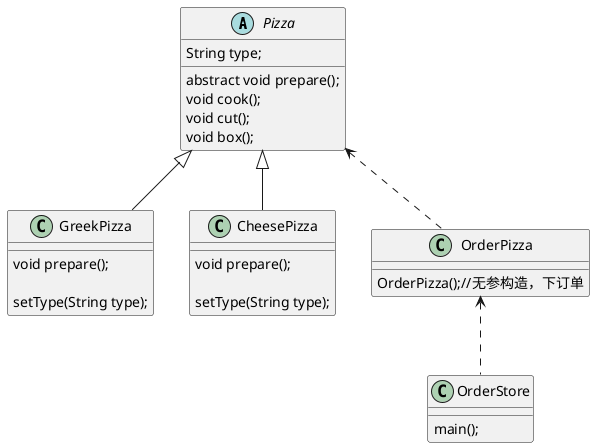 @startuml
abstract class Pizza{

    String type;

    abstract void prepare();
    void cook();
    void cut();
    void box();
}

class GreekPizza{
    void prepare();

    setType(String type);
}

class CheesePizza{
    void prepare();

    setType(String type);
}

class OrderPizza{
    OrderPizza();//无参构造，下订单
}

class OrderStore{
    main();
}

OrderPizza <.. OrderStore
Pizza <.. OrderPizza
Pizza <|-- GreekPizza
Pizza <|-- CheesePizza

@enduml